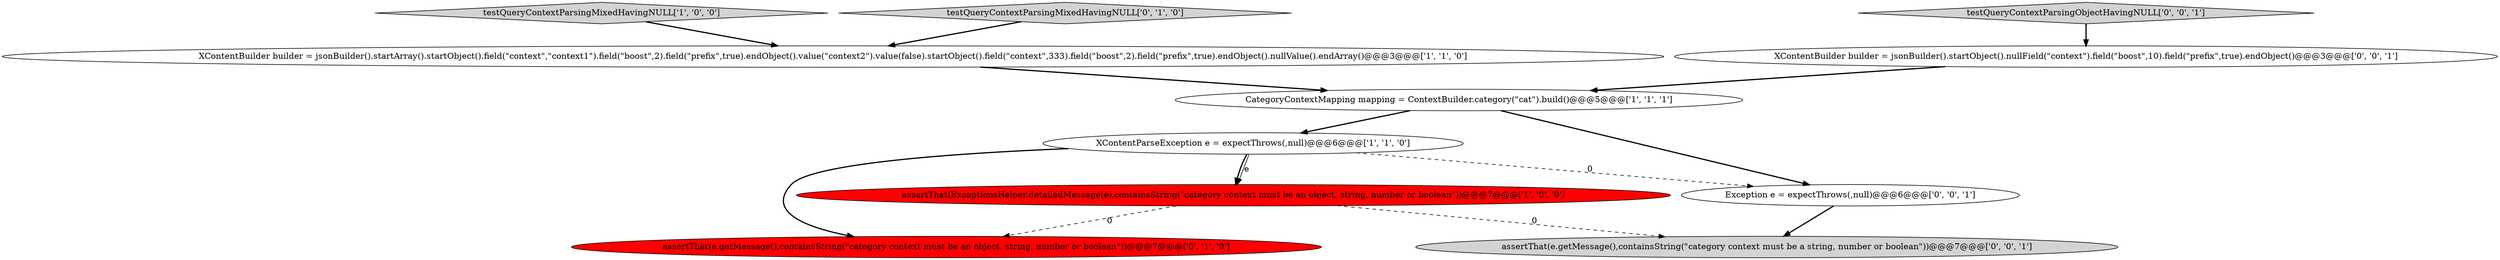 digraph {
1 [style = filled, label = "testQueryContextParsingMixedHavingNULL['1', '0', '0']", fillcolor = lightgray, shape = diamond image = "AAA0AAABBB1BBB"];
0 [style = filled, label = "XContentBuilder builder = jsonBuilder().startArray().startObject().field(\"context\",\"context1\").field(\"boost\",2).field(\"prefix\",true).endObject().value(\"context2\").value(false).startObject().field(\"context\",333).field(\"boost\",2).field(\"prefix\",true).endObject().nullValue().endArray()@@@3@@@['1', '1', '0']", fillcolor = white, shape = ellipse image = "AAA0AAABBB1BBB"];
8 [style = filled, label = "XContentBuilder builder = jsonBuilder().startObject().nullField(\"context\").field(\"boost\",10).field(\"prefix\",true).endObject()@@@3@@@['0', '0', '1']", fillcolor = white, shape = ellipse image = "AAA0AAABBB3BBB"];
5 [style = filled, label = "testQueryContextParsingMixedHavingNULL['0', '1', '0']", fillcolor = lightgray, shape = diamond image = "AAA0AAABBB2BBB"];
2 [style = filled, label = "CategoryContextMapping mapping = ContextBuilder.category(\"cat\").build()@@@5@@@['1', '1', '1']", fillcolor = white, shape = ellipse image = "AAA0AAABBB1BBB"];
6 [style = filled, label = "assertThat(e.getMessage(),containsString(\"category context must be an object, string, number or boolean\"))@@@7@@@['0', '1', '0']", fillcolor = red, shape = ellipse image = "AAA1AAABBB2BBB"];
4 [style = filled, label = "XContentParseException e = expectThrows(,null)@@@6@@@['1', '1', '0']", fillcolor = white, shape = ellipse image = "AAA0AAABBB1BBB"];
10 [style = filled, label = "Exception e = expectThrows(,null)@@@6@@@['0', '0', '1']", fillcolor = white, shape = ellipse image = "AAA0AAABBB3BBB"];
3 [style = filled, label = "assertThat(ExceptionsHelper.detailedMessage(e),containsString(\"category context must be an object, string, number or boolean\"))@@@7@@@['1', '0', '0']", fillcolor = red, shape = ellipse image = "AAA1AAABBB1BBB"];
7 [style = filled, label = "testQueryContextParsingObjectHavingNULL['0', '0', '1']", fillcolor = lightgray, shape = diamond image = "AAA0AAABBB3BBB"];
9 [style = filled, label = "assertThat(e.getMessage(),containsString(\"category context must be a string, number or boolean\"))@@@7@@@['0', '0', '1']", fillcolor = lightgray, shape = ellipse image = "AAA0AAABBB3BBB"];
4->3 [style = bold, label=""];
10->9 [style = bold, label=""];
3->6 [style = dashed, label="0"];
1->0 [style = bold, label=""];
4->10 [style = dashed, label="0"];
5->0 [style = bold, label=""];
8->2 [style = bold, label=""];
2->10 [style = bold, label=""];
7->8 [style = bold, label=""];
2->4 [style = bold, label=""];
4->6 [style = bold, label=""];
3->9 [style = dashed, label="0"];
0->2 [style = bold, label=""];
4->3 [style = solid, label="e"];
}
